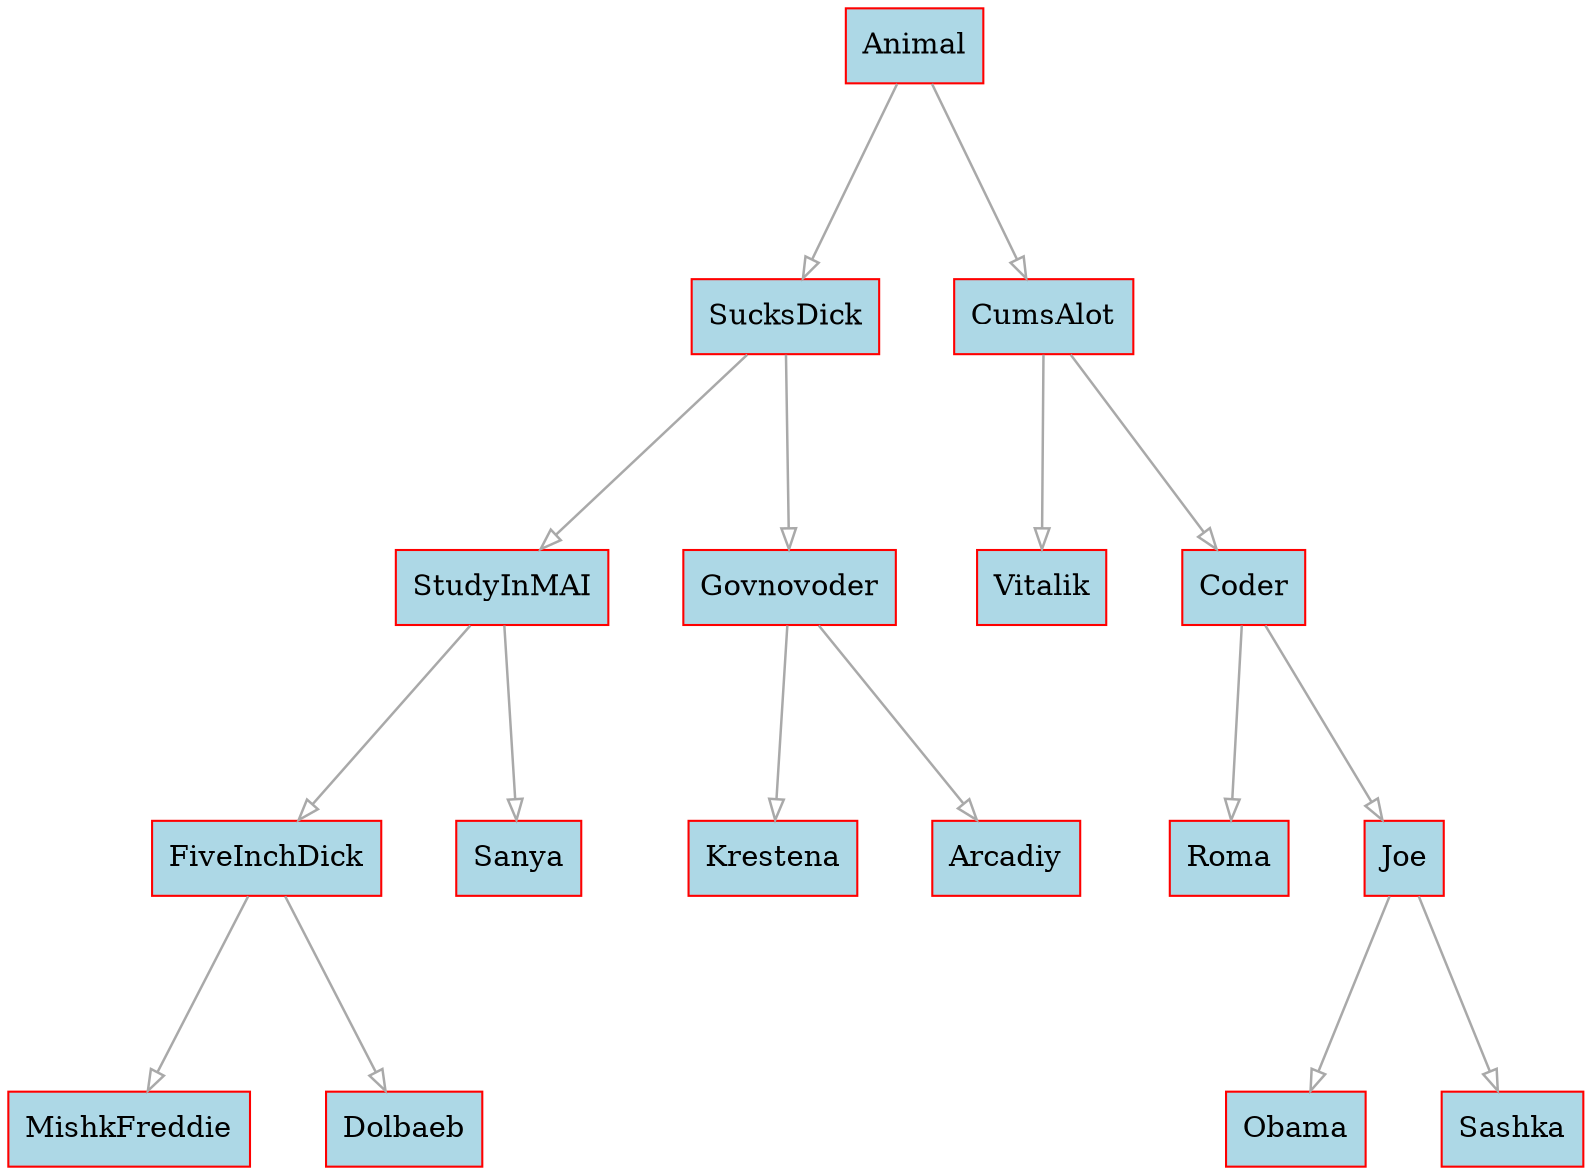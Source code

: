 
    digraph g {
        dpi      = 200;
        fontname = "Comic Sans MS";
        fontsize = 20;
        rankdir   =  TB;
        edge [color = darkgrey, arrowhead = onormal, arrowsize = 1, penwidth = 1.2]
        graph[fillcolor = lightgreen, ranksep = 1.3, nodesep = 0.5,
        style = "rounded, filled",color = green, penwidth = 2]

    Node0000000000ea24b0[shape=rectangle, color="red", width=0.2, style="filled",fillcolor="lightblue", label="Animal"] 
 
Node0000000000ea2510[shape=rectangle, color="red", width=0.2, style="filled",fillcolor="lightblue", label="SucksDick"] 
 
Node0000000000ea2570[shape=rectangle, color="red", width=0.2, style="filled",fillcolor="lightblue", label="StudyInMAI"] 
 
Node0000000000ea25d0[shape=rectangle, color="red", width=0.2, style="filled",fillcolor="lightblue", label="FiveInchDick"] 
 
Node0000000000ea2630[shape=rectangle, color="red", width=0.2, style="filled",fillcolor="lightblue", label="MishkFreddie"] 
 
Node0000000000ea2690[shape=rectangle, color="red", width=0.2, style="filled",fillcolor="lightblue", label="Dolbaeb"] 
 
Node0000000000ea7890[shape=rectangle, color="red", width=0.2, style="filled",fillcolor="lightblue", label="Sanya"] 
 
Node0000000000ea7970[shape=rectangle, color="red", width=0.2, style="filled",fillcolor="lightblue", label="Govnovoder"] 
 
Node0000000000ea7ac0[shape=rectangle, color="red", width=0.2, style="filled",fillcolor="lightblue", label="Krestena"] 
 
Node0000000000ea7b20[shape=rectangle, color="red", width=0.2, style="filled",fillcolor="lightblue", label="Arcadiy"] 
 
Node0000000000ea7a30[shape=rectangle, color="red", width=0.2, style="filled",fillcolor="lightblue", label="CumsAlot"] 
 
Node0000000000ea7940[shape=rectangle, color="red", width=0.2, style="filled",fillcolor="lightblue", label="Vitalik"] 
 
Node0000000000ea7a00[shape=rectangle, color="red", width=0.2, style="filled",fillcolor="lightblue", label="Coder"] 
 
Node0000000000ea7c70[shape=rectangle, color="red", width=0.2, style="filled",fillcolor="lightblue", label="Roma"] 
 
Node0000000000ea7ca0[shape=rectangle, color="red", width=0.2, style="filled",fillcolor="lightblue", label="Joe"] 
 
Node0000000000ea7a60[shape=rectangle, color="red", width=0.2, style="filled",fillcolor="lightblue", label="Obama"] 
 
Node0000000000ea7bb0[shape=rectangle, color="red", width=0.2, style="filled",fillcolor="lightblue", label="Sashka"] 
 
Node0000000000ea24b0->Node0000000000ea2510
Node0000000000ea2510->Node0000000000ea2570
Node0000000000ea2570->Node0000000000ea25d0
Node0000000000ea25d0->Node0000000000ea2630
Node0000000000ea25d0->Node0000000000ea2690
Node0000000000ea2570->Node0000000000ea7890
Node0000000000ea2510->Node0000000000ea7970
Node0000000000ea7970->Node0000000000ea7ac0
Node0000000000ea7970->Node0000000000ea7b20
Node0000000000ea24b0->Node0000000000ea7a30
Node0000000000ea7a30->Node0000000000ea7940
Node0000000000ea7a30->Node0000000000ea7a00
Node0000000000ea7a00->Node0000000000ea7c70
Node0000000000ea7a00->Node0000000000ea7ca0
Node0000000000ea7ca0->Node0000000000ea7a60
Node0000000000ea7ca0->Node0000000000ea7bb0
}
